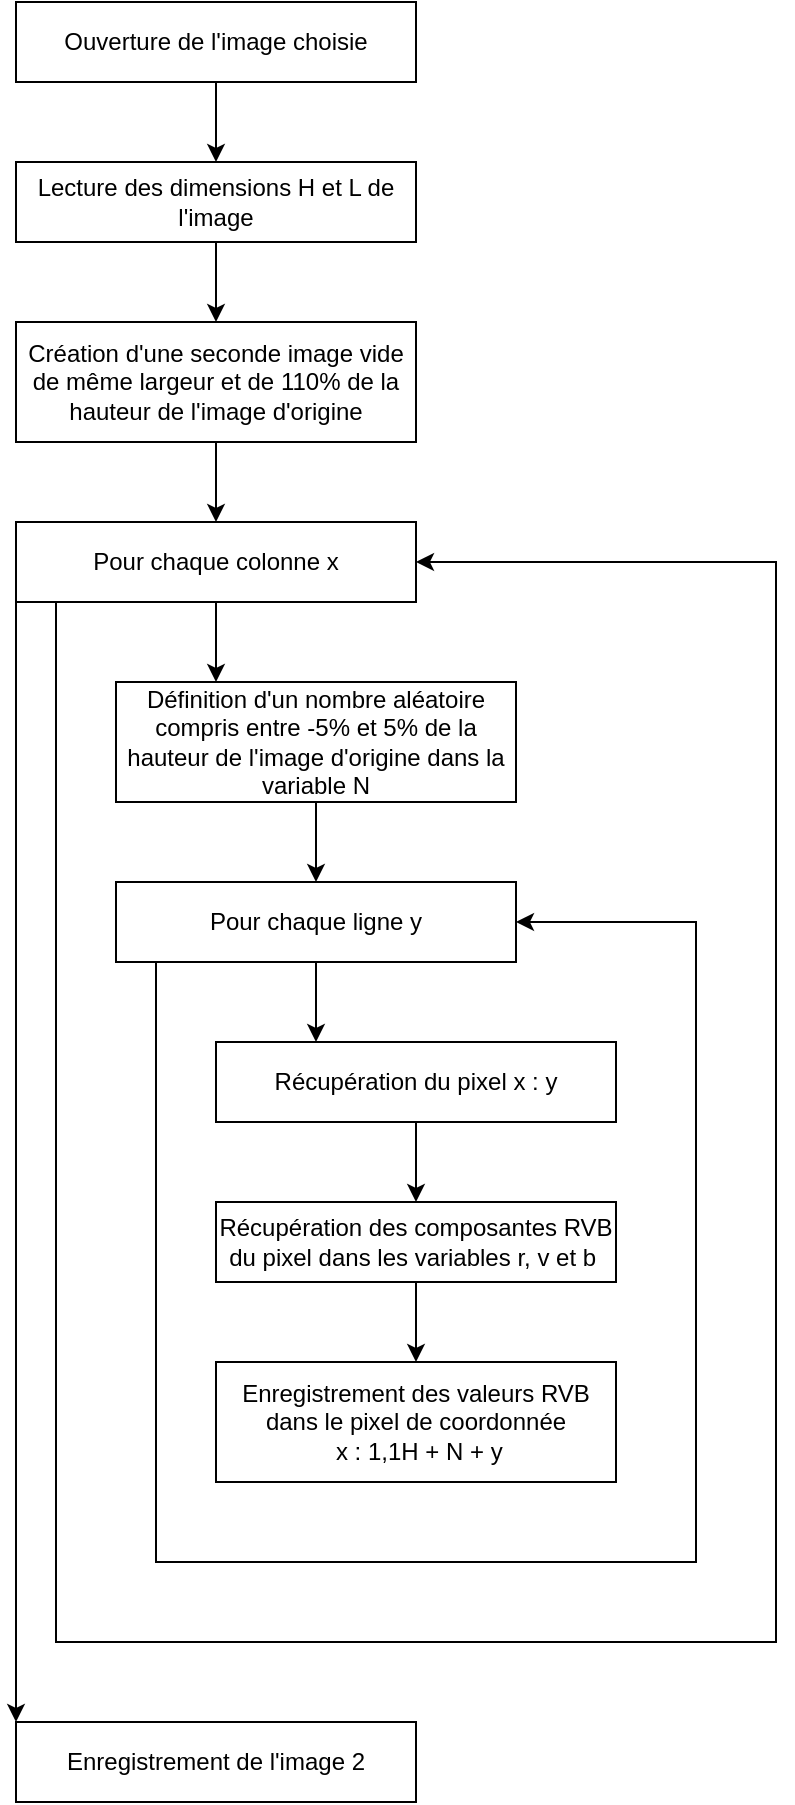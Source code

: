 <mxfile version="23.1.0" type="device">
  <diagram name="Page-1" id="vfGMUqw6DaAGaZKLnIu0">
    <mxGraphModel dx="1114" dy="578" grid="1" gridSize="10" guides="1" tooltips="1" connect="1" arrows="1" fold="1" page="1" pageScale="1" pageWidth="827" pageHeight="1169" math="0" shadow="0">
      <root>
        <mxCell id="0" />
        <mxCell id="1" parent="0" />
        <mxCell id="NSZZyUumAfaSoyWjECCj-2" value="Ouverture de l&#39;image choisie" style="rounded=0;whiteSpace=wrap;html=1;" vertex="1" parent="1">
          <mxGeometry x="40" y="80" width="200" height="40" as="geometry" />
        </mxCell>
        <mxCell id="NSZZyUumAfaSoyWjECCj-3" value="Lecture des dimensions H et L de l&#39;image" style="rounded=0;whiteSpace=wrap;html=1;" vertex="1" parent="1">
          <mxGeometry x="40" y="160" width="200" height="40" as="geometry" />
        </mxCell>
        <mxCell id="NSZZyUumAfaSoyWjECCj-4" value="" style="endArrow=classic;html=1;rounded=0;entryX=0.5;entryY=0;entryDx=0;entryDy=0;exitX=0.5;exitY=1;exitDx=0;exitDy=0;" edge="1" parent="1" source="NSZZyUumAfaSoyWjECCj-2" target="NSZZyUumAfaSoyWjECCj-3">
          <mxGeometry width="50" height="50" relative="1" as="geometry">
            <mxPoint x="139.5" y="130" as="sourcePoint" />
            <mxPoint x="139.5" y="160" as="targetPoint" />
          </mxGeometry>
        </mxCell>
        <mxCell id="NSZZyUumAfaSoyWjECCj-5" value="Création d&#39;une seconde image vide de même largeur et de 110% de la hauteur de l&#39;image d&#39;origine" style="rounded=0;whiteSpace=wrap;html=1;" vertex="1" parent="1">
          <mxGeometry x="40" y="240" width="200" height="60" as="geometry" />
        </mxCell>
        <mxCell id="NSZZyUumAfaSoyWjECCj-6" value="" style="endArrow=classic;html=1;rounded=0;exitX=0.5;exitY=1;exitDx=0;exitDy=0;entryX=0.5;entryY=0;entryDx=0;entryDy=0;" edge="1" parent="1" source="NSZZyUumAfaSoyWjECCj-3" target="NSZZyUumAfaSoyWjECCj-5">
          <mxGeometry width="50" height="50" relative="1" as="geometry">
            <mxPoint x="390" y="330" as="sourcePoint" />
            <mxPoint x="440" y="280" as="targetPoint" />
          </mxGeometry>
        </mxCell>
        <mxCell id="NSZZyUumAfaSoyWjECCj-7" value="Pour chaque colonne x" style="rounded=0;whiteSpace=wrap;html=1;" vertex="1" parent="1">
          <mxGeometry x="40" y="340" width="200" height="40" as="geometry" />
        </mxCell>
        <mxCell id="NSZZyUumAfaSoyWjECCj-8" value="" style="endArrow=classic;html=1;rounded=0;exitX=0.5;exitY=1;exitDx=0;exitDy=0;entryX=0.5;entryY=0;entryDx=0;entryDy=0;" edge="1" parent="1" source="NSZZyUumAfaSoyWjECCj-5" target="NSZZyUumAfaSoyWjECCj-7">
          <mxGeometry width="50" height="50" relative="1" as="geometry">
            <mxPoint x="390" y="330" as="sourcePoint" />
            <mxPoint x="440" y="280" as="targetPoint" />
          </mxGeometry>
        </mxCell>
        <mxCell id="NSZZyUumAfaSoyWjECCj-9" value="Définition d&#39;un nombre aléatoire compris entre -5% et 5% de la hauteur de l&#39;image d&#39;origine dans la variable N" style="rounded=0;whiteSpace=wrap;html=1;" vertex="1" parent="1">
          <mxGeometry x="90" y="420" width="200" height="60" as="geometry" />
        </mxCell>
        <mxCell id="NSZZyUumAfaSoyWjECCj-10" value="" style="endArrow=classic;html=1;rounded=0;exitX=0.5;exitY=1;exitDx=0;exitDy=0;entryX=0.25;entryY=0;entryDx=0;entryDy=0;" edge="1" parent="1" source="NSZZyUumAfaSoyWjECCj-7" target="NSZZyUumAfaSoyWjECCj-9">
          <mxGeometry width="50" height="50" relative="1" as="geometry">
            <mxPoint x="390" y="330" as="sourcePoint" />
            <mxPoint x="440" y="280" as="targetPoint" />
          </mxGeometry>
        </mxCell>
        <mxCell id="NSZZyUumAfaSoyWjECCj-11" value="Pour chaque ligne y" style="rounded=0;whiteSpace=wrap;html=1;" vertex="1" parent="1">
          <mxGeometry x="90" y="520" width="200" height="40" as="geometry" />
        </mxCell>
        <mxCell id="NSZZyUumAfaSoyWjECCj-12" value="" style="endArrow=classic;html=1;rounded=0;exitX=0.5;exitY=1;exitDx=0;exitDy=0;entryX=0.5;entryY=0;entryDx=0;entryDy=0;" edge="1" parent="1" source="NSZZyUumAfaSoyWjECCj-9" target="NSZZyUumAfaSoyWjECCj-11">
          <mxGeometry width="50" height="50" relative="1" as="geometry">
            <mxPoint x="390" y="430" as="sourcePoint" />
            <mxPoint x="440" y="380" as="targetPoint" />
          </mxGeometry>
        </mxCell>
        <mxCell id="NSZZyUumAfaSoyWjECCj-19" style="edgeStyle=orthogonalEdgeStyle;rounded=0;orthogonalLoop=1;jettySize=auto;html=1;exitX=0.5;exitY=1;exitDx=0;exitDy=0;entryX=0.5;entryY=0;entryDx=0;entryDy=0;" edge="1" parent="1" source="NSZZyUumAfaSoyWjECCj-13" target="NSZZyUumAfaSoyWjECCj-18">
          <mxGeometry relative="1" as="geometry" />
        </mxCell>
        <mxCell id="NSZZyUumAfaSoyWjECCj-13" value="Récupération des composantes RVB du pixel dans les variables r, v et b&amp;nbsp;" style="rounded=0;whiteSpace=wrap;html=1;" vertex="1" parent="1">
          <mxGeometry x="140" y="680" width="200" height="40" as="geometry" />
        </mxCell>
        <mxCell id="NSZZyUumAfaSoyWjECCj-15" value="Récupération du pixel x : y" style="rounded=0;whiteSpace=wrap;html=1;" vertex="1" parent="1">
          <mxGeometry x="140" y="600" width="200" height="40" as="geometry" />
        </mxCell>
        <mxCell id="NSZZyUumAfaSoyWjECCj-16" value="" style="endArrow=classic;html=1;rounded=0;exitX=0.5;exitY=1;exitDx=0;exitDy=0;entryX=0.25;entryY=0;entryDx=0;entryDy=0;" edge="1" parent="1" source="NSZZyUumAfaSoyWjECCj-11" target="NSZZyUumAfaSoyWjECCj-15">
          <mxGeometry width="50" height="50" relative="1" as="geometry">
            <mxPoint x="390" y="470" as="sourcePoint" />
            <mxPoint x="440" y="420" as="targetPoint" />
          </mxGeometry>
        </mxCell>
        <mxCell id="NSZZyUumAfaSoyWjECCj-17" value="" style="endArrow=classic;html=1;rounded=0;exitX=0.5;exitY=1;exitDx=0;exitDy=0;entryX=0.5;entryY=0;entryDx=0;entryDy=0;" edge="1" parent="1" source="NSZZyUumAfaSoyWjECCj-15" target="NSZZyUumAfaSoyWjECCj-13">
          <mxGeometry width="50" height="50" relative="1" as="geometry">
            <mxPoint x="390" y="470" as="sourcePoint" />
            <mxPoint x="440" y="420" as="targetPoint" />
          </mxGeometry>
        </mxCell>
        <mxCell id="NSZZyUumAfaSoyWjECCj-18" value="Enregistrement des valeurs RVB dans le pixel de coordonnée&lt;br&gt;&amp;nbsp;x : 1,1H + N + y" style="rounded=0;whiteSpace=wrap;html=1;" vertex="1" parent="1">
          <mxGeometry x="140" y="760" width="200" height="60" as="geometry" />
        </mxCell>
        <mxCell id="NSZZyUumAfaSoyWjECCj-25" value="" style="endArrow=classic;html=1;rounded=0;entryX=1;entryY=0.5;entryDx=0;entryDy=0;" edge="1" parent="1" target="NSZZyUumAfaSoyWjECCj-11">
          <mxGeometry width="50" height="50" relative="1" as="geometry">
            <mxPoint x="110" y="560" as="sourcePoint" />
            <mxPoint x="440" y="620" as="targetPoint" />
            <Array as="points">
              <mxPoint x="110" y="860" />
              <mxPoint x="380" y="860" />
              <mxPoint x="380" y="540" />
            </Array>
          </mxGeometry>
        </mxCell>
        <mxCell id="NSZZyUumAfaSoyWjECCj-27" value="" style="endArrow=classic;html=1;rounded=0;exitX=0.1;exitY=1;exitDx=0;exitDy=0;exitPerimeter=0;entryX=1;entryY=0.5;entryDx=0;entryDy=0;" edge="1" parent="1" source="NSZZyUumAfaSoyWjECCj-7" target="NSZZyUumAfaSoyWjECCj-7">
          <mxGeometry width="50" height="50" relative="1" as="geometry">
            <mxPoint x="-30" y="490" as="sourcePoint" />
            <mxPoint x="510" y="910" as="targetPoint" />
            <Array as="points">
              <mxPoint x="60" y="900" />
              <mxPoint x="420" y="900" />
              <mxPoint x="420" y="360" />
            </Array>
          </mxGeometry>
        </mxCell>
        <mxCell id="NSZZyUumAfaSoyWjECCj-28" value="" style="endArrow=classic;html=1;rounded=0;exitX=0;exitY=1;exitDx=0;exitDy=0;entryX=0;entryY=0;entryDx=0;entryDy=0;" edge="1" parent="1" source="NSZZyUumAfaSoyWjECCj-7" target="NSZZyUumAfaSoyWjECCj-29">
          <mxGeometry width="50" height="50" relative="1" as="geometry">
            <mxPoint x="390" y="680" as="sourcePoint" />
            <mxPoint x="40" y="940" as="targetPoint" />
            <Array as="points">
              <mxPoint x="40" y="940" />
            </Array>
          </mxGeometry>
        </mxCell>
        <mxCell id="NSZZyUumAfaSoyWjECCj-29" value="Enregistrement de l&#39;image 2" style="rounded=0;whiteSpace=wrap;html=1;" vertex="1" parent="1">
          <mxGeometry x="40" y="940" width="200" height="40" as="geometry" />
        </mxCell>
      </root>
    </mxGraphModel>
  </diagram>
</mxfile>
